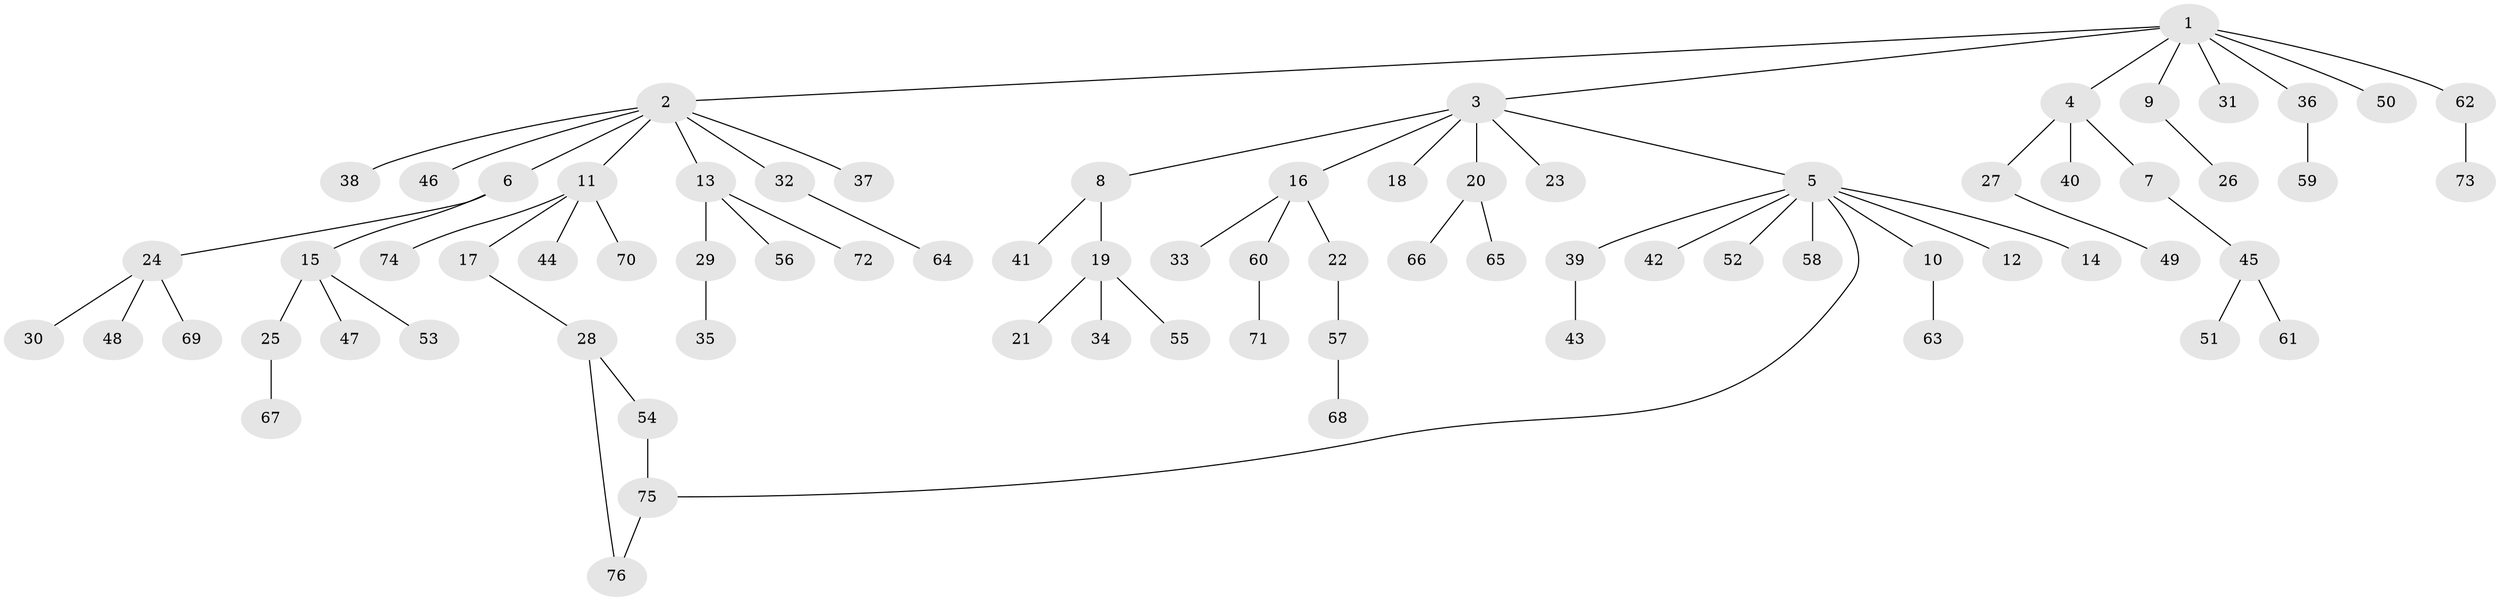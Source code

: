 // Generated by graph-tools (version 1.1) at 2025/35/03/09/25 02:35:38]
// undirected, 76 vertices, 77 edges
graph export_dot {
graph [start="1"]
  node [color=gray90,style=filled];
  1;
  2;
  3;
  4;
  5;
  6;
  7;
  8;
  9;
  10;
  11;
  12;
  13;
  14;
  15;
  16;
  17;
  18;
  19;
  20;
  21;
  22;
  23;
  24;
  25;
  26;
  27;
  28;
  29;
  30;
  31;
  32;
  33;
  34;
  35;
  36;
  37;
  38;
  39;
  40;
  41;
  42;
  43;
  44;
  45;
  46;
  47;
  48;
  49;
  50;
  51;
  52;
  53;
  54;
  55;
  56;
  57;
  58;
  59;
  60;
  61;
  62;
  63;
  64;
  65;
  66;
  67;
  68;
  69;
  70;
  71;
  72;
  73;
  74;
  75;
  76;
  1 -- 2;
  1 -- 3;
  1 -- 4;
  1 -- 9;
  1 -- 31;
  1 -- 36;
  1 -- 50;
  1 -- 62;
  2 -- 6;
  2 -- 11;
  2 -- 13;
  2 -- 32;
  2 -- 37;
  2 -- 38;
  2 -- 46;
  3 -- 5;
  3 -- 8;
  3 -- 16;
  3 -- 18;
  3 -- 20;
  3 -- 23;
  4 -- 7;
  4 -- 27;
  4 -- 40;
  5 -- 10;
  5 -- 12;
  5 -- 14;
  5 -- 39;
  5 -- 42;
  5 -- 52;
  5 -- 58;
  5 -- 75;
  6 -- 15;
  6 -- 24;
  7 -- 45;
  8 -- 19;
  8 -- 41;
  9 -- 26;
  10 -- 63;
  11 -- 17;
  11 -- 44;
  11 -- 70;
  11 -- 74;
  13 -- 29;
  13 -- 56;
  13 -- 72;
  15 -- 25;
  15 -- 47;
  15 -- 53;
  16 -- 22;
  16 -- 33;
  16 -- 60;
  17 -- 28;
  19 -- 21;
  19 -- 34;
  19 -- 55;
  20 -- 65;
  20 -- 66;
  22 -- 57;
  24 -- 30;
  24 -- 48;
  24 -- 69;
  25 -- 67;
  27 -- 49;
  28 -- 54;
  28 -- 76;
  29 -- 35;
  32 -- 64;
  36 -- 59;
  39 -- 43;
  45 -- 51;
  45 -- 61;
  54 -- 75;
  57 -- 68;
  60 -- 71;
  62 -- 73;
  75 -- 76;
}
